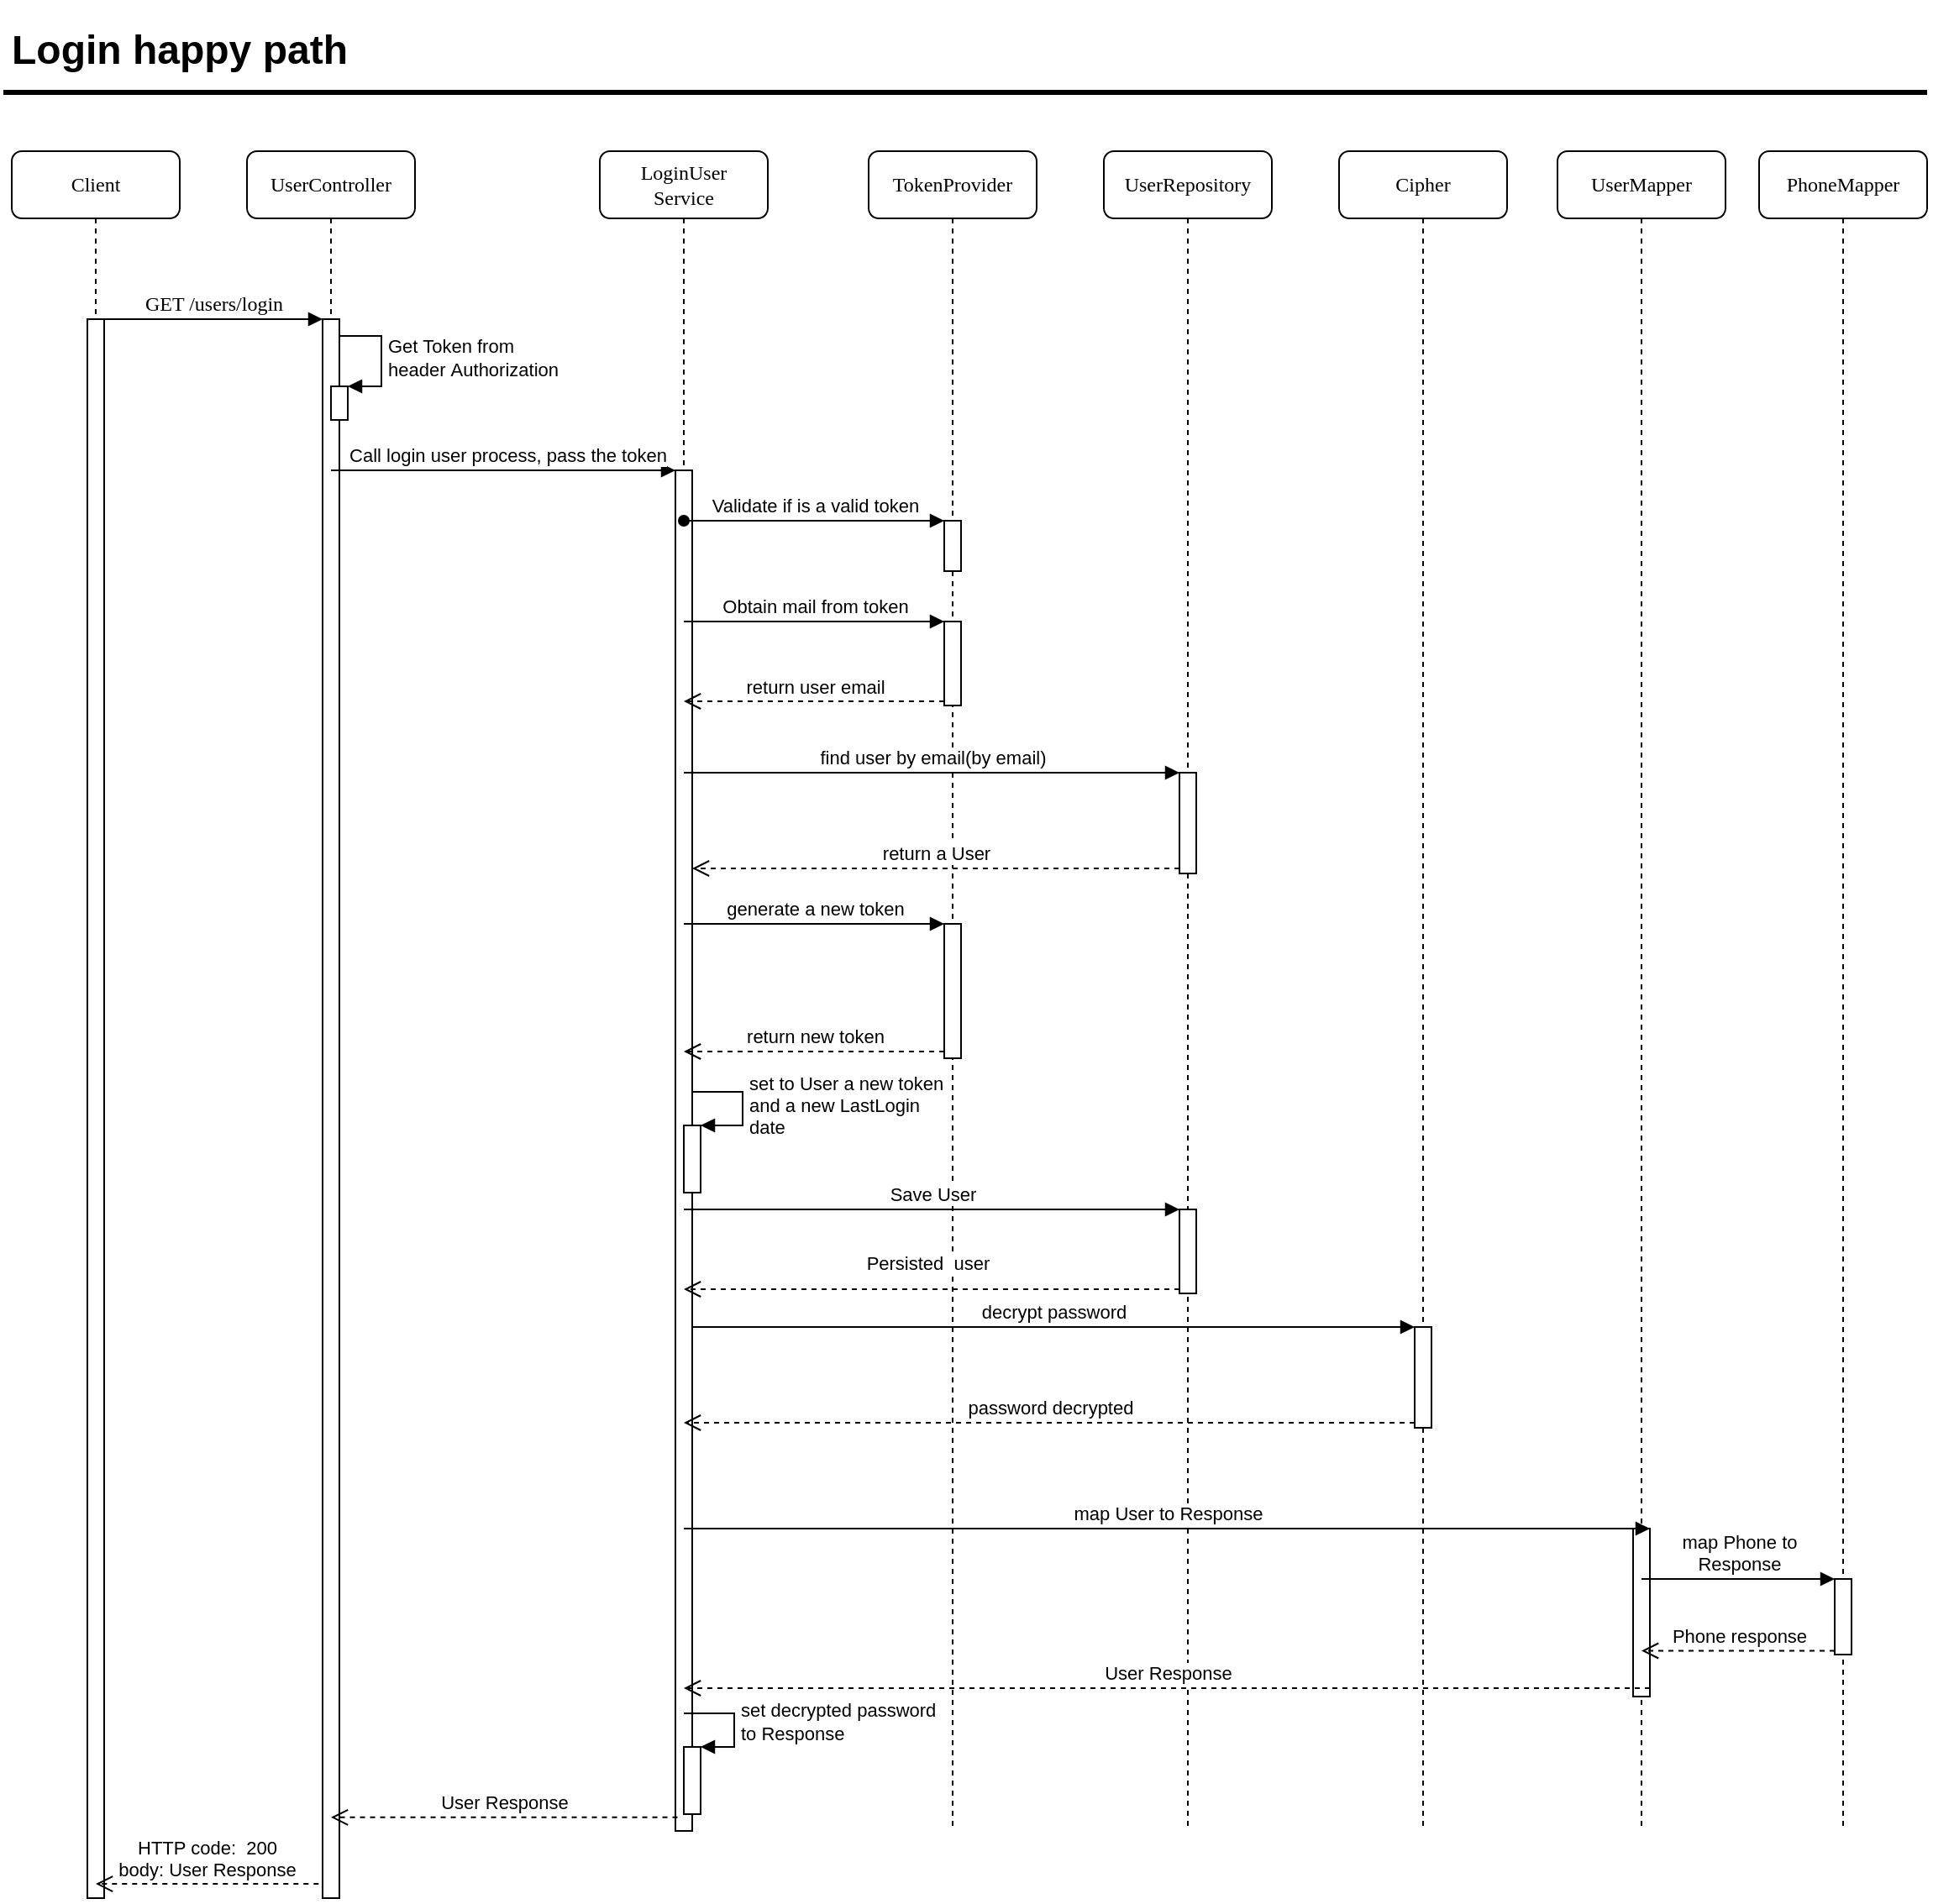<mxfile version="20.1.1" type="google"><diagram name="Page-1" id="13e1069c-82ec-6db2-03f1-153e76fe0fe0"><mxGraphModel grid="1" page="1" gridSize="10" guides="1" tooltips="1" connect="1" arrows="1" fold="1" pageScale="1" pageWidth="1100" pageHeight="850" background="none" math="0" shadow="0"><root><mxCell id="0"/><mxCell id="1" parent="0"/><mxCell id="7baba1c4bc27f4b0-2" value="UserController" style="shape=umlLifeline;perimeter=lifelinePerimeter;whiteSpace=wrap;html=1;container=1;collapsible=0;recursiveResize=0;outlineConnect=0;rounded=1;shadow=0;comic=0;labelBackgroundColor=none;strokeWidth=1;fontFamily=Verdana;fontSize=12;align=center;" vertex="1" parent="1"><mxGeometry x="235" y="-690" width="100" height="1040" as="geometry"/></mxCell><mxCell id="7baba1c4bc27f4b0-10" value="" style="html=1;points=[];perimeter=orthogonalPerimeter;rounded=0;shadow=0;comic=0;labelBackgroundColor=none;strokeWidth=1;fontFamily=Verdana;fontSize=12;align=center;" vertex="1" parent="7baba1c4bc27f4b0-2"><mxGeometry x="45" y="100" width="10" height="940" as="geometry"/></mxCell><mxCell id="0UoT-UxmkemuynaqtXKj-1" value="" style="html=1;points=[];perimeter=orthogonalPerimeter;" vertex="1" parent="7baba1c4bc27f4b0-2"><mxGeometry x="50" y="140" width="10" height="20" as="geometry"/></mxCell><mxCell id="0UoT-UxmkemuynaqtXKj-2" value="Get Token from &lt;br&gt;header&amp;nbsp;Authorization" style="edgeStyle=orthogonalEdgeStyle;html=1;align=left;spacingLeft=2;endArrow=block;rounded=0;entryX=1;entryY=0;" edge="1" parent="7baba1c4bc27f4b0-2" source="7baba1c4bc27f4b0-10" target="0UoT-UxmkemuynaqtXKj-1"><mxGeometry relative="1" as="geometry"><mxPoint x="50" y="80" as="sourcePoint"/><Array as="points"><mxPoint x="80" y="110"/><mxPoint x="80" y="140"/></Array></mxGeometry></mxCell><mxCell id="7baba1c4bc27f4b0-3" value="LoginUser&lt;br&gt;Service" style="shape=umlLifeline;perimeter=lifelinePerimeter;whiteSpace=wrap;html=1;container=1;collapsible=0;recursiveResize=0;outlineConnect=0;rounded=1;shadow=0;comic=0;labelBackgroundColor=none;strokeWidth=1;fontFamily=Verdana;fontSize=12;align=center;" vertex="1" parent="1"><mxGeometry x="445" y="-690" width="100" height="1000" as="geometry"/></mxCell><mxCell id="gvYJGQ942D_3T0Z9Sgvp-17" value="" style="html=1;points=[];perimeter=orthogonalPerimeter;" vertex="1" parent="7baba1c4bc27f4b0-3"><mxGeometry x="45" y="190" width="10" height="810" as="geometry"/></mxCell><mxCell id="0UoT-UxmkemuynaqtXKj-11" value="" style="html=1;points=[];perimeter=orthogonalPerimeter;" vertex="1" parent="7baba1c4bc27f4b0-3"><mxGeometry x="50" y="580" width="10" height="40" as="geometry"/></mxCell><mxCell id="0UoT-UxmkemuynaqtXKj-12" value="set to User a new token &lt;br&gt;and a new LastLogin &lt;br&gt;date" style="edgeStyle=orthogonalEdgeStyle;html=1;align=left;spacingLeft=2;endArrow=block;rounded=0;entryX=1;entryY=0;" edge="1" parent="7baba1c4bc27f4b0-3" target="0UoT-UxmkemuynaqtXKj-11"><mxGeometry relative="1" as="geometry"><mxPoint x="55" y="560" as="sourcePoint"/><Array as="points"><mxPoint x="85" y="560"/></Array></mxGeometry></mxCell><mxCell id="0UoT-UxmkemuynaqtXKj-13" value="" style="html=1;points=[];perimeter=orthogonalPerimeter;" vertex="1" parent="7baba1c4bc27f4b0-3"><mxGeometry x="50" y="950" width="10" height="40" as="geometry"/></mxCell><mxCell id="0UoT-UxmkemuynaqtXKj-14" value="set decrypted password&lt;br&gt;to Response" style="edgeStyle=orthogonalEdgeStyle;html=1;align=left;spacingLeft=2;endArrow=block;rounded=0;entryX=1;entryY=0;" edge="1" parent="7baba1c4bc27f4b0-3" target="0UoT-UxmkemuynaqtXKj-13"><mxGeometry relative="1" as="geometry"><mxPoint x="50" y="930" as="sourcePoint"/><Array as="points"><mxPoint x="80" y="930"/></Array></mxGeometry></mxCell><mxCell id="7baba1c4bc27f4b0-5" value="UserRepository" style="shape=umlLifeline;perimeter=lifelinePerimeter;whiteSpace=wrap;html=1;container=1;collapsible=0;recursiveResize=0;outlineConnect=0;rounded=1;shadow=0;comic=0;labelBackgroundColor=none;strokeWidth=1;fontFamily=Verdana;fontSize=12;align=center;" vertex="1" parent="1"><mxGeometry x="745" y="-690" width="100" height="1000" as="geometry"/></mxCell><mxCell id="gvYJGQ942D_3T0Z9Sgvp-25" value="" style="html=1;points=[];perimeter=orthogonalPerimeter;" vertex="1" parent="7baba1c4bc27f4b0-5"><mxGeometry x="45" y="370" width="10" height="60" as="geometry"/></mxCell><mxCell id="gvYJGQ942D_3T0Z9Sgvp-36" value="" style="html=1;points=[];perimeter=orthogonalPerimeter;" vertex="1" parent="7baba1c4bc27f4b0-5"><mxGeometry x="45" y="630" width="10" height="50" as="geometry"/></mxCell><mxCell id="7baba1c4bc27f4b0-7" value="TokenProvider" style="shape=umlLifeline;perimeter=lifelinePerimeter;whiteSpace=wrap;html=1;container=1;collapsible=0;recursiveResize=0;outlineConnect=0;rounded=1;shadow=0;comic=0;labelBackgroundColor=none;strokeWidth=1;fontFamily=Verdana;fontSize=12;align=center;" vertex="1" parent="1"><mxGeometry x="605" y="-690" width="100" height="1000" as="geometry"/></mxCell><mxCell id="gvYJGQ942D_3T0Z9Sgvp-28" value="" style="html=1;points=[];perimeter=orthogonalPerimeter;" vertex="1" parent="7baba1c4bc27f4b0-7"><mxGeometry x="45" y="220" width="10" height="30" as="geometry"/></mxCell><mxCell id="0UoT-UxmkemuynaqtXKj-5" value="" style="html=1;points=[];perimeter=orthogonalPerimeter;" vertex="1" parent="7baba1c4bc27f4b0-7"><mxGeometry x="45" y="280" width="10" height="50" as="geometry"/></mxCell><mxCell id="0UoT-UxmkemuynaqtXKj-8" value="" style="html=1;points=[];perimeter=orthogonalPerimeter;" vertex="1" parent="7baba1c4bc27f4b0-7"><mxGeometry x="45" y="460" width="10" height="80" as="geometry"/></mxCell><mxCell id="7baba1c4bc27f4b0-8" value="Client" style="shape=umlLifeline;perimeter=lifelinePerimeter;whiteSpace=wrap;html=1;container=1;collapsible=0;recursiveResize=0;outlineConnect=0;rounded=1;shadow=0;comic=0;labelBackgroundColor=none;strokeWidth=1;fontFamily=Verdana;fontSize=12;align=center;" vertex="1" parent="1"><mxGeometry x="95" y="-690" width="100" height="1040" as="geometry"/></mxCell><mxCell id="7baba1c4bc27f4b0-9" value="" style="html=1;points=[];perimeter=orthogonalPerimeter;rounded=0;shadow=0;comic=0;labelBackgroundColor=none;strokeWidth=1;fontFamily=Verdana;fontSize=12;align=center;" vertex="1" parent="7baba1c4bc27f4b0-8"><mxGeometry x="45" y="100" width="10" height="940" as="geometry"/></mxCell><mxCell id="7baba1c4bc27f4b0-11" value="GET /users/login" style="html=1;verticalAlign=bottom;endArrow=block;entryX=0;entryY=0;labelBackgroundColor=none;fontFamily=Verdana;fontSize=12;edgeStyle=elbowEdgeStyle;elbow=vertical;" edge="1" parent="1" source="7baba1c4bc27f4b0-9" target="7baba1c4bc27f4b0-10"><mxGeometry relative="1" as="geometry"><mxPoint x="215" y="-580" as="sourcePoint"/></mxGeometry></mxCell><mxCell id="gvYJGQ942D_3T0Z9Sgvp-1" value="Cipher" style="shape=umlLifeline;perimeter=lifelinePerimeter;whiteSpace=wrap;html=1;container=1;collapsible=0;recursiveResize=0;outlineConnect=0;rounded=1;shadow=0;comic=0;labelBackgroundColor=none;strokeWidth=1;fontFamily=Verdana;fontSize=12;align=center;" vertex="1" parent="1"><mxGeometry x="885" y="-690" width="100" height="1000" as="geometry"/></mxCell><mxCell id="gvYJGQ942D_3T0Z9Sgvp-32" value="" style="html=1;points=[];perimeter=orthogonalPerimeter;" vertex="1" parent="gvYJGQ942D_3T0Z9Sgvp-1"><mxGeometry x="45" y="700" width="10" height="60" as="geometry"/></mxCell><mxCell id="gvYJGQ942D_3T0Z9Sgvp-3" value="UserMapper" style="shape=umlLifeline;perimeter=lifelinePerimeter;whiteSpace=wrap;html=1;container=1;collapsible=0;recursiveResize=0;outlineConnect=0;rounded=1;shadow=0;comic=0;labelBackgroundColor=none;strokeWidth=1;fontFamily=Verdana;fontSize=12;align=center;" vertex="1" parent="1"><mxGeometry x="1015" y="-690" width="100" height="1000" as="geometry"/></mxCell><mxCell id="gvYJGQ942D_3T0Z9Sgvp-39" value="" style="html=1;points=[];perimeter=orthogonalPerimeter;" vertex="1" parent="gvYJGQ942D_3T0Z9Sgvp-3"><mxGeometry x="45" y="820" width="10" height="100" as="geometry"/></mxCell><mxCell id="gvYJGQ942D_3T0Z9Sgvp-4" value="PhoneMapper" style="shape=umlLifeline;perimeter=lifelinePerimeter;whiteSpace=wrap;html=1;container=1;collapsible=0;recursiveResize=0;outlineConnect=0;rounded=1;shadow=0;comic=0;labelBackgroundColor=none;strokeWidth=1;fontFamily=Verdana;fontSize=12;align=center;" vertex="1" parent="1"><mxGeometry x="1135" y="-690" width="100" height="1000" as="geometry"/></mxCell><mxCell id="gvYJGQ942D_3T0Z9Sgvp-42" value="" style="html=1;points=[];perimeter=orthogonalPerimeter;" vertex="1" parent="gvYJGQ942D_3T0Z9Sgvp-4"><mxGeometry x="45" y="850" width="10" height="45" as="geometry"/></mxCell><mxCell id="gvYJGQ942D_3T0Z9Sgvp-18" value="Call login user process, pass the token" style="html=1;verticalAlign=bottom;endArrow=block;entryX=0;entryY=0;rounded=0;" edge="1" parent="1" source="7baba1c4bc27f4b0-2" target="gvYJGQ942D_3T0Z9Sgvp-17"><mxGeometry x="0.024" relative="1" as="geometry"><mxPoint x="645" y="-480" as="sourcePoint"/><mxPoint as="offset"/></mxGeometry></mxCell><mxCell id="gvYJGQ942D_3T0Z9Sgvp-19" value="User Response" style="html=1;verticalAlign=bottom;endArrow=open;dashed=1;endSize=8;rounded=0;exitX=0.128;exitY=0.99;exitDx=0;exitDy=0;exitPerimeter=0;" edge="1" parent="1" source="gvYJGQ942D_3T0Z9Sgvp-17" target="7baba1c4bc27f4b0-2"><mxGeometry relative="1" as="geometry"><mxPoint x="645" y="-404" as="targetPoint"/><mxPoint x="715" y="-50" as="sourcePoint"/></mxGeometry></mxCell><mxCell id="gvYJGQ942D_3T0Z9Sgvp-26" value="find user by email(by email)" style="html=1;verticalAlign=bottom;endArrow=block;entryX=0;entryY=0;rounded=0;" edge="1" parent="1" source="7baba1c4bc27f4b0-3" target="gvYJGQ942D_3T0Z9Sgvp-25"><mxGeometry relative="1" as="geometry"><mxPoint x="910" y="-360" as="sourcePoint"/></mxGeometry></mxCell><mxCell id="gvYJGQ942D_3T0Z9Sgvp-27" value="return a User" style="html=1;verticalAlign=bottom;endArrow=open;dashed=1;endSize=8;exitX=0;exitY=0.95;rounded=0;" edge="1" parent="1" source="gvYJGQ942D_3T0Z9Sgvp-25" target="gvYJGQ942D_3T0Z9Sgvp-17"><mxGeometry relative="1" as="geometry"><mxPoint x="715" y="-284" as="targetPoint"/></mxGeometry></mxCell><mxCell id="gvYJGQ942D_3T0Z9Sgvp-29" value="Validate if is a valid token" style="html=1;verticalAlign=bottom;endArrow=block;entryX=0;entryY=0;rounded=0;startArrow=oval;startFill=1;" edge="1" parent="1" source="7baba1c4bc27f4b0-3" target="gvYJGQ942D_3T0Z9Sgvp-28"><mxGeometry relative="1" as="geometry"><mxPoint x="1065" y="-250" as="sourcePoint"/></mxGeometry></mxCell><mxCell id="gvYJGQ942D_3T0Z9Sgvp-33" value="decrypt password" style="html=1;verticalAlign=bottom;endArrow=block;entryX=0;entryY=0;rounded=0;" edge="1" parent="1" source="gvYJGQ942D_3T0Z9Sgvp-17" target="gvYJGQ942D_3T0Z9Sgvp-32"><mxGeometry relative="1" as="geometry"><mxPoint x="1220" y="-190" as="sourcePoint"/></mxGeometry></mxCell><mxCell id="gvYJGQ942D_3T0Z9Sgvp-34" value="password decrypted" style="html=1;verticalAlign=bottom;endArrow=open;dashed=1;endSize=8;exitX=0;exitY=0.95;rounded=0;" edge="1" parent="1" source="gvYJGQ942D_3T0Z9Sgvp-32" target="7baba1c4bc27f4b0-3"><mxGeometry relative="1" as="geometry"><mxPoint x="1220" y="-114" as="targetPoint"/></mxGeometry></mxCell><mxCell id="gvYJGQ942D_3T0Z9Sgvp-37" value="Save User" style="html=1;verticalAlign=bottom;endArrow=block;entryX=0;entryY=0;rounded=0;" edge="1" parent="1" source="7baba1c4bc27f4b0-3" target="gvYJGQ942D_3T0Z9Sgvp-36"><mxGeometry relative="1" as="geometry"><mxPoint x="910" y="-100" as="sourcePoint"/></mxGeometry></mxCell><mxCell id="gvYJGQ942D_3T0Z9Sgvp-38" value="Persisted&amp;nbsp; user" style="html=1;verticalAlign=bottom;endArrow=open;dashed=1;endSize=8;exitX=0;exitY=0.95;rounded=0;" edge="1" parent="1" source="gvYJGQ942D_3T0Z9Sgvp-36" target="7baba1c4bc27f4b0-3"><mxGeometry x="0.017" y="-7" relative="1" as="geometry"><mxPoint x="910" y="-24" as="targetPoint"/><mxPoint as="offset"/></mxGeometry></mxCell><mxCell id="gvYJGQ942D_3T0Z9Sgvp-40" value="map User to Response" style="html=1;verticalAlign=bottom;endArrow=block;entryX=1;entryY=0;rounded=0;" edge="1" parent="1" source="7baba1c4bc27f4b0-3" target="gvYJGQ942D_3T0Z9Sgvp-39"><mxGeometry relative="1" as="geometry"><mxPoint x="510" y="10" as="sourcePoint"/></mxGeometry></mxCell><mxCell id="gvYJGQ942D_3T0Z9Sgvp-41" value="User Response" style="html=1;verticalAlign=bottom;endArrow=open;dashed=1;endSize=8;exitX=1;exitY=0.95;rounded=0;" edge="1" parent="1" source="gvYJGQ942D_3T0Z9Sgvp-39" target="7baba1c4bc27f4b0-3"><mxGeometry relative="1" as="geometry"><mxPoint x="510" y="67" as="targetPoint"/></mxGeometry></mxCell><mxCell id="gvYJGQ942D_3T0Z9Sgvp-43" value="map Phone to&lt;br&gt;Response" style="html=1;verticalAlign=bottom;endArrow=block;entryX=0;entryY=0;rounded=0;" edge="1" parent="1" source="gvYJGQ942D_3T0Z9Sgvp-3" target="gvYJGQ942D_3T0Z9Sgvp-42"><mxGeometry relative="1" as="geometry"><mxPoint x="510" y="35" as="sourcePoint"/></mxGeometry></mxCell><mxCell id="gvYJGQ942D_3T0Z9Sgvp-44" value="Phone response" style="html=1;verticalAlign=bottom;endArrow=open;dashed=1;endSize=8;exitX=0;exitY=0.95;rounded=0;" edge="1" parent="1" source="gvYJGQ942D_3T0Z9Sgvp-42" target="gvYJGQ942D_3T0Z9Sgvp-3"><mxGeometry relative="1" as="geometry"><mxPoint x="510" y="111" as="targetPoint"/></mxGeometry></mxCell><mxCell id="gvYJGQ942D_3T0Z9Sgvp-45" value="HTTP code:&amp;nbsp; 200&lt;br&gt;body: User Response" style="html=1;verticalAlign=bottom;endArrow=open;dashed=1;endSize=8;rounded=0;exitX=-0.236;exitY=0.991;exitDx=0;exitDy=0;exitPerimeter=0;" edge="1" parent="1" source="7baba1c4bc27f4b0-10" target="7baba1c4bc27f4b0-8"><mxGeometry relative="1" as="geometry"><mxPoint x="290" y="220" as="sourcePoint"/><mxPoint x="210" y="220" as="targetPoint"/></mxGeometry></mxCell><mxCell id="0UoT-UxmkemuynaqtXKj-7" value="return user email" style="html=1;verticalAlign=bottom;endArrow=open;dashed=1;endSize=8;exitX=0;exitY=0.95;rounded=0;" edge="1" parent="1" source="0UoT-UxmkemuynaqtXKj-5" target="7baba1c4bc27f4b0-3"><mxGeometry relative="1" as="geometry"><mxPoint x="580" y="-334" as="targetPoint"/></mxGeometry></mxCell><mxCell id="0UoT-UxmkemuynaqtXKj-6" value="Obtain mail from token" style="html=1;verticalAlign=bottom;endArrow=block;entryX=0;entryY=0;rounded=0;" edge="1" parent="1" source="7baba1c4bc27f4b0-3" target="0UoT-UxmkemuynaqtXKj-5"><mxGeometry relative="1" as="geometry"><mxPoint x="580" y="-410" as="sourcePoint"/></mxGeometry></mxCell><mxCell id="0UoT-UxmkemuynaqtXKj-9" value="generate a new token" style="html=1;verticalAlign=bottom;endArrow=block;entryX=0;entryY=0;rounded=0;" edge="1" parent="1" source="7baba1c4bc27f4b0-3" target="0UoT-UxmkemuynaqtXKj-8"><mxGeometry relative="1" as="geometry"><mxPoint x="580" y="-230" as="sourcePoint"/></mxGeometry></mxCell><mxCell id="0UoT-UxmkemuynaqtXKj-10" value="return new token" style="html=1;verticalAlign=bottom;endArrow=open;dashed=1;endSize=8;exitX=0;exitY=0.95;rounded=0;" edge="1" parent="1" source="0UoT-UxmkemuynaqtXKj-8" target="7baba1c4bc27f4b0-3"><mxGeometry relative="1" as="geometry"><mxPoint x="580" y="-154" as="targetPoint"/></mxGeometry></mxCell><mxCell id="0UoT-UxmkemuynaqtXKj-15" value="&lt;h1&gt;Login happy path&lt;/h1&gt;" style="text;html=1;strokeColor=none;fillColor=none;spacing=5;spacingTop=-20;whiteSpace=wrap;overflow=hidden;rounded=0;" vertex="1" parent="1"><mxGeometry x="90" y="-770" width="1145" height="60" as="geometry"/></mxCell><mxCell id="0UoT-UxmkemuynaqtXKj-16" value="" style="endArrow=none;html=1;rounded=0;exitX=0;exitY=0.75;exitDx=0;exitDy=0;entryX=1;entryY=0.75;entryDx=0;entryDy=0;strokeWidth=3;" edge="1" parent="1" source="0UoT-UxmkemuynaqtXKj-15" target="0UoT-UxmkemuynaqtXKj-15"><mxGeometry width="50" height="50" relative="1" as="geometry"><mxPoint x="535" y="-700" as="sourcePoint"/><mxPoint x="585" y="-750" as="targetPoint"/></mxGeometry></mxCell></root></mxGraphModel></diagram></mxfile>